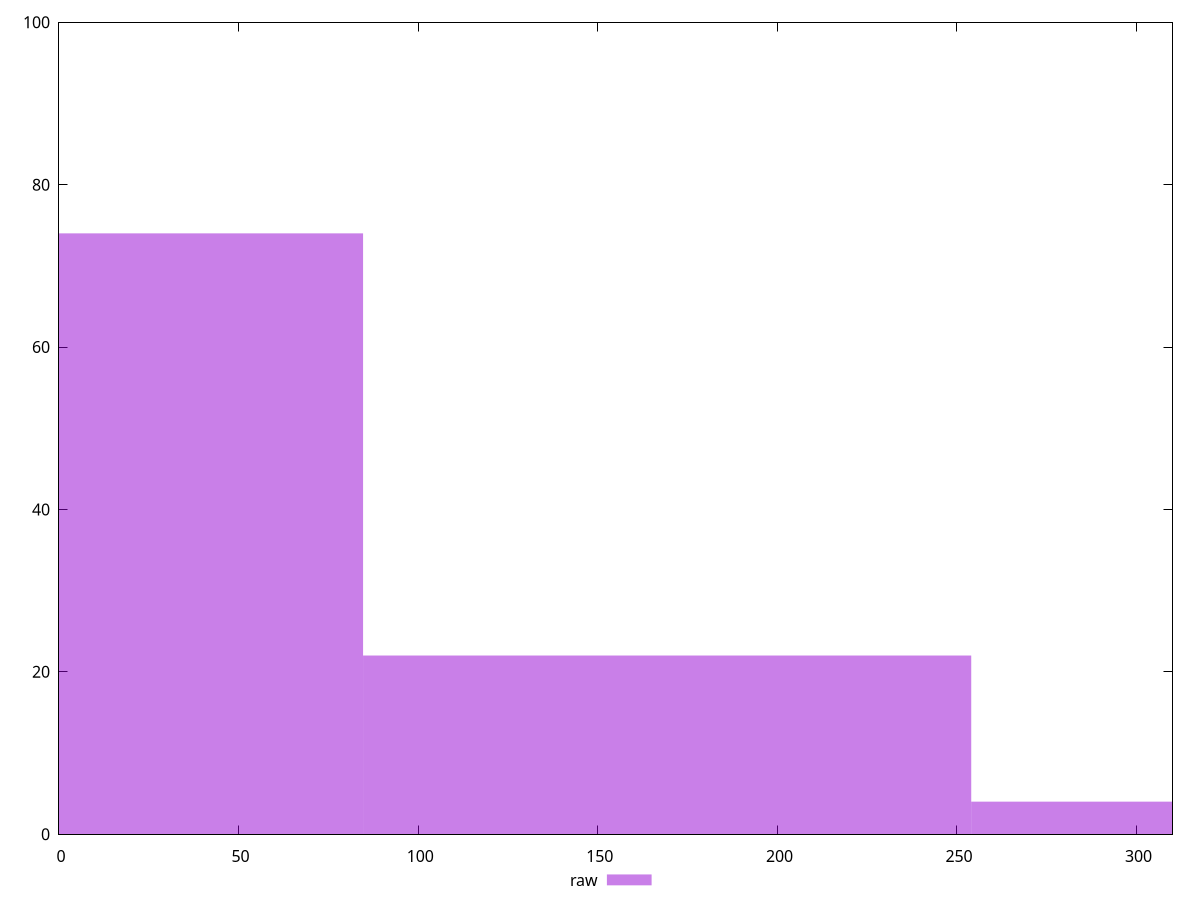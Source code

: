 reset

$raw <<EOF
169.31104101570315 22
0 74
338.6220820314063 4
EOF

set key outside below
set boxwidth 169.31104101570315
set xrange [0:310]
set yrange [0:100]
set trange [0:100]
set style fill transparent solid 0.5 noborder
set terminal svg size 640, 490 enhanced background rgb 'white'
set output "reports/report_00028_2021-02-24T12-49-42.674Z/unminified-javascript/samples/card/raw/histogram.svg"

plot $raw title "raw" with boxes

reset
